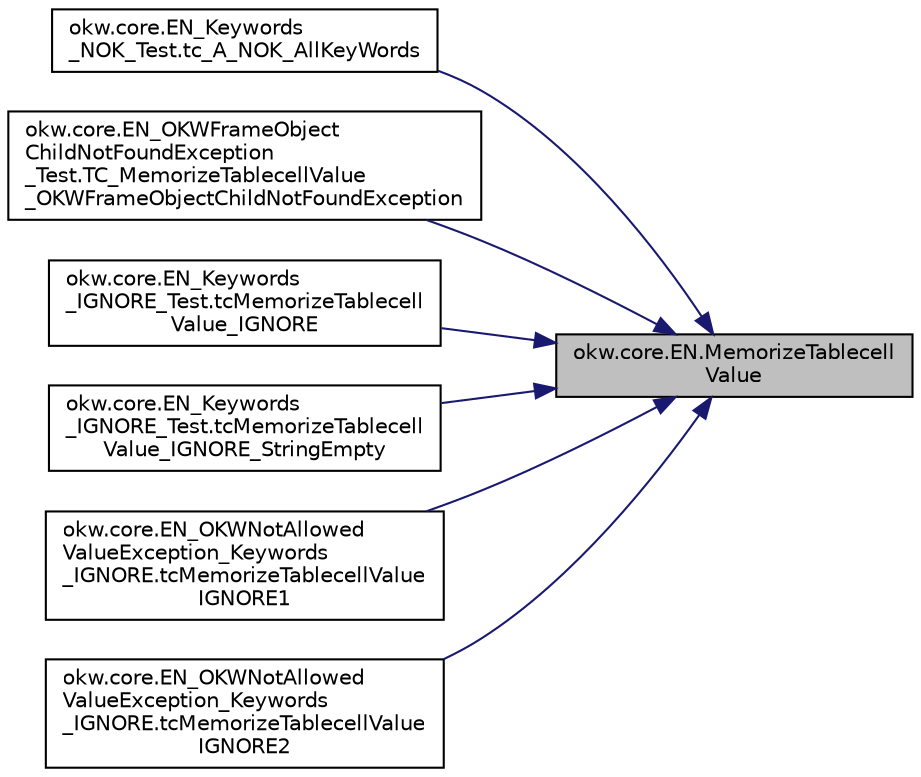 digraph "okw.core.EN.MemorizeTablecellValue"
{
 // INTERACTIVE_SVG=YES
 // LATEX_PDF_SIZE
  edge [fontname="Helvetica",fontsize="10",labelfontname="Helvetica",labelfontsize="10"];
  node [fontname="Helvetica",fontsize="10",shape=record];
  rankdir="RL";
  Node1 [label="okw.core.EN.MemorizeTablecell\lValue",height=0.2,width=0.4,color="black", fillcolor="grey75", style="filled", fontcolor="black",tooltip="Merkt sich den Wert der gegebenen Zelle in der Tabelle."];
  Node1 -> Node2 [dir="back",color="midnightblue",fontsize="10",style="solid",fontname="Helvetica"];
  Node2 [label="okw.core.EN_Keywords\l_NOK_Test.tc_A_NOK_AllKeyWords",height=0.2,width=0.4,color="black", fillcolor="white", style="filled",URL="$classokw_1_1core_1_1_e_n___keywords___n_o_k___test.html#accf1c3d2b1258a59b77ae759a7ee0aeb",tooltip="Prüft methoden aufruf für einen einfachen Click."];
  Node1 -> Node3 [dir="back",color="midnightblue",fontsize="10",style="solid",fontname="Helvetica"];
  Node3 [label="okw.core.EN_OKWFrameObject\lChildNotFoundException\l_Test.TC_MemorizeTablecellValue\l_OKWFrameObjectChildNotFoundException",height=0.2,width=0.4,color="black", fillcolor="white", style="filled",URL="$classokw_1_1core_1_1_e_n___o_k_w_frame_object_child_not_found_exception___test.html#ab7ad29edabc333bb5d9c741cefe88240",tooltip="Prüft ob die Ausnahme OKWFrameObjectChildNotFoundException durch okw.core.OK.MemorizeTablecellValue(S..."];
  Node1 -> Node4 [dir="back",color="midnightblue",fontsize="10",style="solid",fontname="Helvetica"];
  Node4 [label="okw.core.EN_Keywords\l_IGNORE_Test.tcMemorizeTablecell\lValue_IGNORE",height=0.2,width=0.4,color="black", fillcolor="white", style="filled",URL="$classokw_1_1core_1_1_e_n___keywords___i_g_n_o_r_e___test.html#a072376c59adb62205031d901decc3299",tooltip=" "];
  Node1 -> Node5 [dir="back",color="midnightblue",fontsize="10",style="solid",fontname="Helvetica"];
  Node5 [label="okw.core.EN_Keywords\l_IGNORE_Test.tcMemorizeTablecell\lValue_IGNORE_StringEmpty",height=0.2,width=0.4,color="black", fillcolor="white", style="filled",URL="$classokw_1_1core_1_1_e_n___keywords___i_g_n_o_r_e___test.html#ae088fe5c05fb9a943c63b99272ea39cc",tooltip=" "];
  Node1 -> Node6 [dir="back",color="midnightblue",fontsize="10",style="solid",fontname="Helvetica"];
  Node6 [label="okw.core.EN_OKWNotAllowed\lValueException_Keywords\l_IGNORE.tcMemorizeTablecellValue\lIGNORE1",height=0.2,width=0.4,color="black", fillcolor="white", style="filled",URL="$classokw_1_1core_1_1_e_n___o_k_w_not_allowed_value_exception___keywords___i_g_n_o_r_e.html#a8c28a77c8241c9b46584fccb2fc480b1",tooltip="Prüft ob \"${IGNORE} \" die Ausnahme okw.exceptions.OKWNotAllowedValueException auslöst."];
  Node1 -> Node7 [dir="back",color="midnightblue",fontsize="10",style="solid",fontname="Helvetica"];
  Node7 [label="okw.core.EN_OKWNotAllowed\lValueException_Keywords\l_IGNORE.tcMemorizeTablecellValue\lIGNORE2",height=0.2,width=0.4,color="black", fillcolor="white", style="filled",URL="$classokw_1_1core_1_1_e_n___o_k_w_not_allowed_value_exception___keywords___i_g_n_o_r_e.html#a5661983ff87090109557ad06f0ad2301",tooltip="Prüft ob \"\"${IGNORE}${TCN}\" die Ausnahme okw.exceptions.OKWNotAllowedValueException auslöst."];
}
